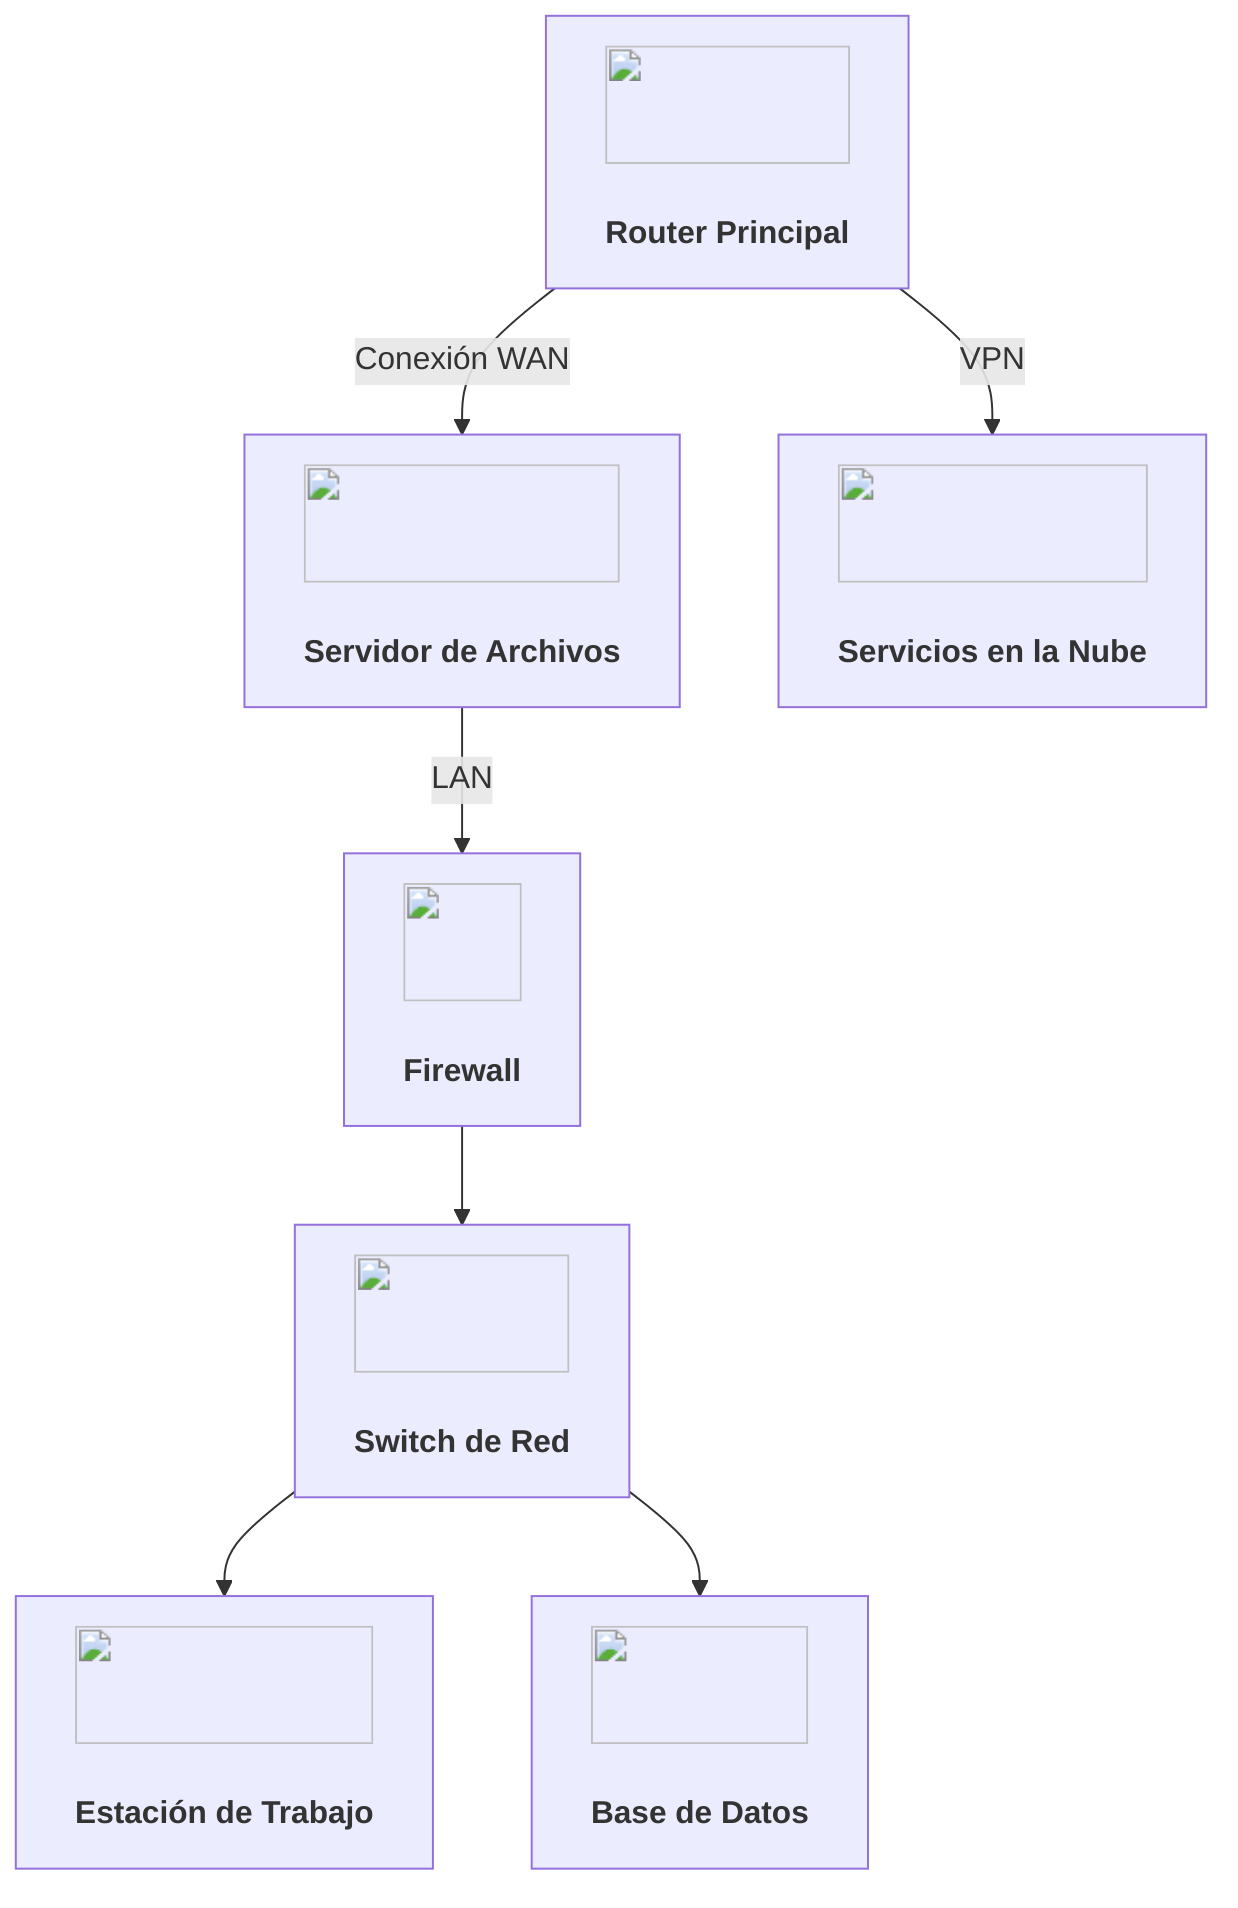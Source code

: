 flowchart TD
    A["<img src='https://symbols.getvecta.com/stencil_240/1_10700.3c03389f5e.svg' width='30px' height='60px' /> <br> <b>Router Principal</b>"] --> |Conexión WAN| B["<img src='https://symbols.getvecta.com/stencil_240/79_fileserver.c500813aaa.svg' width='30px' height='60px' /> <br> <b>Servidor de Archivos</b>"]
    B --> |LAN| C["<img src='https://symbols.getvecta.com/stencil_240/81_firewall.21bd3abec8.svg' width='30px' height='60px' /> <br> <b>Firewall</b>"]
    C --> D["<img src='https://symbols.getvecta.com/stencil_240/289_workgroup-switch.a1d6ab47e3.svg' width='30px' height='60px' /> <br> <b>Switch de Red</b>"]
    D --> E["<img src='https://symbols.getvecta.com/stencil_240/290_workstation.02954c1625.svg' width='30px' height='60px' /> <br> <b>Estación de Trabajo</b>"]
    D --> F["<img src='https://symbols.getvecta.com/stencil_240/199_relational-database.f8d8857803.svg' width='30px' height='60px' /> <br> <b>Base de Datos</b>"]
    A --> |VPN| G["<img src='https://symbols.getvecta.com/stencil_211/35_cloud.475be0f586.svg' width='30px' height='60px' /> <br> <b>Servicios en la Nube</b>"]